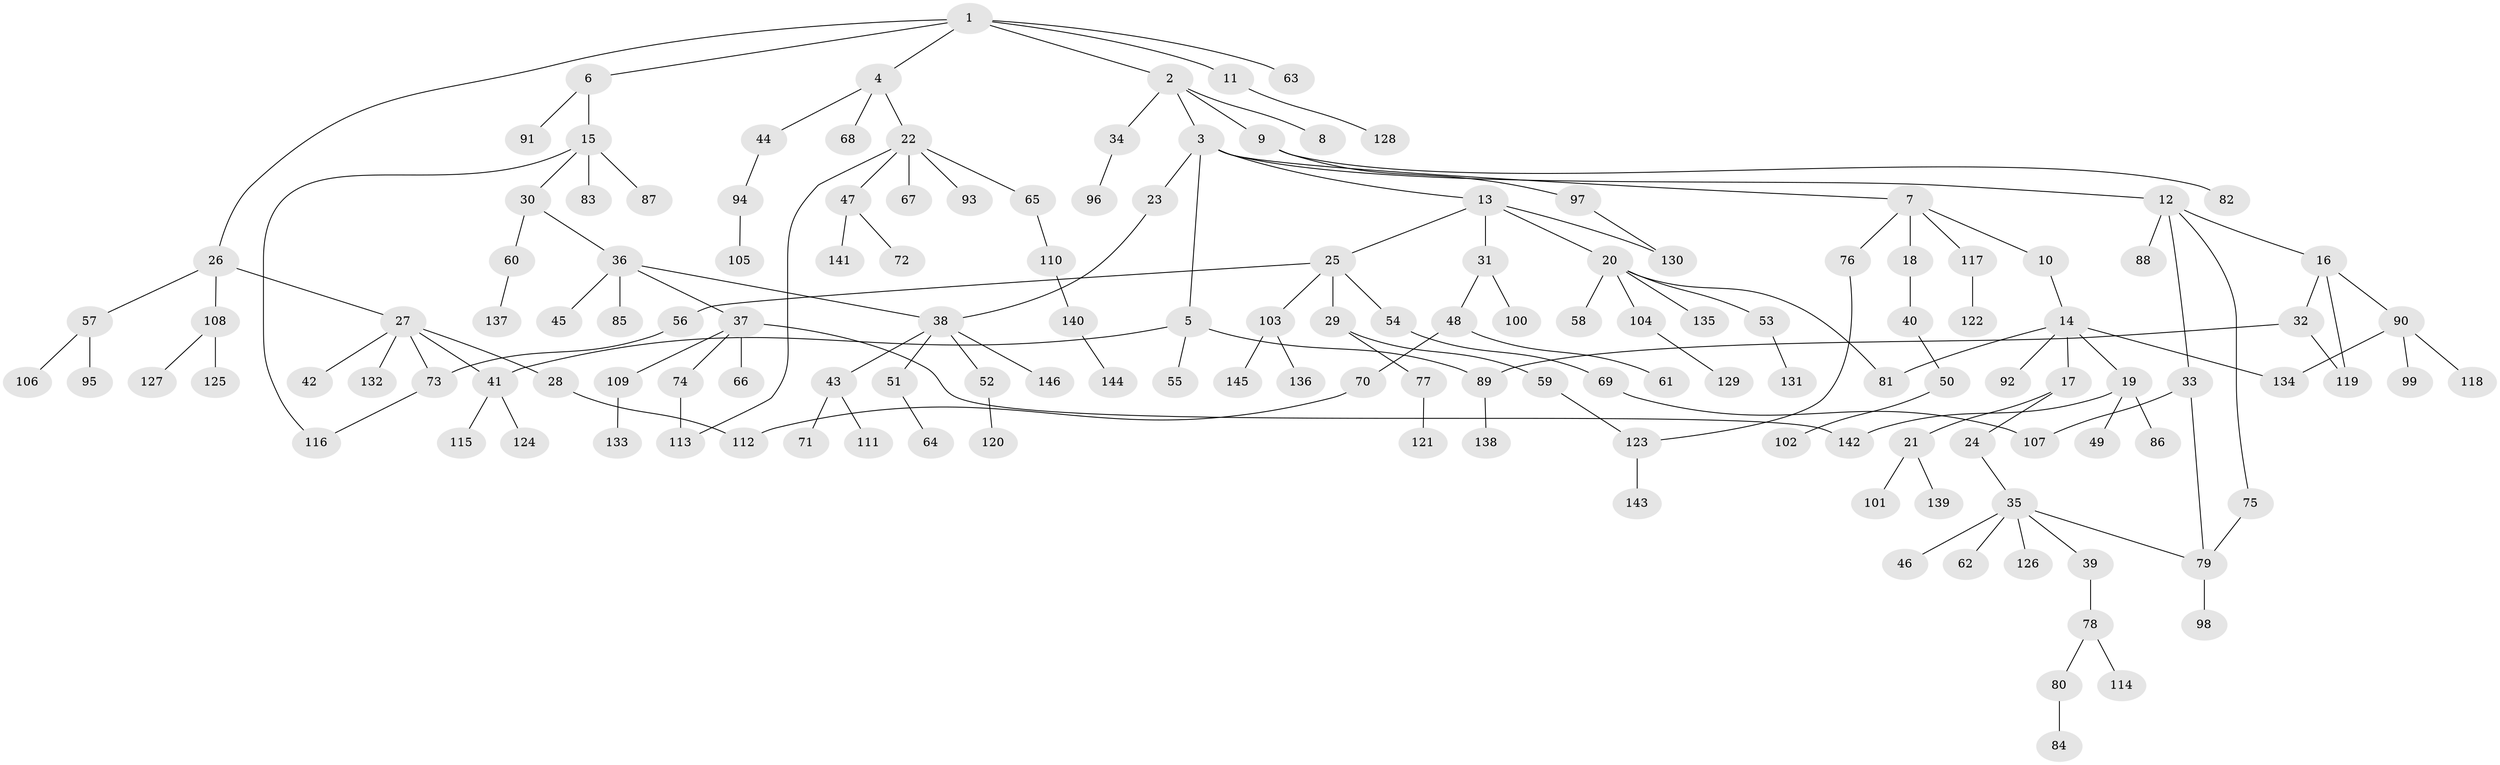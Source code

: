 // Generated by graph-tools (version 1.1) at 2025/13/03/09/25 04:13:18]
// undirected, 146 vertices, 161 edges
graph export_dot {
graph [start="1"]
  node [color=gray90,style=filled];
  1;
  2;
  3;
  4;
  5;
  6;
  7;
  8;
  9;
  10;
  11;
  12;
  13;
  14;
  15;
  16;
  17;
  18;
  19;
  20;
  21;
  22;
  23;
  24;
  25;
  26;
  27;
  28;
  29;
  30;
  31;
  32;
  33;
  34;
  35;
  36;
  37;
  38;
  39;
  40;
  41;
  42;
  43;
  44;
  45;
  46;
  47;
  48;
  49;
  50;
  51;
  52;
  53;
  54;
  55;
  56;
  57;
  58;
  59;
  60;
  61;
  62;
  63;
  64;
  65;
  66;
  67;
  68;
  69;
  70;
  71;
  72;
  73;
  74;
  75;
  76;
  77;
  78;
  79;
  80;
  81;
  82;
  83;
  84;
  85;
  86;
  87;
  88;
  89;
  90;
  91;
  92;
  93;
  94;
  95;
  96;
  97;
  98;
  99;
  100;
  101;
  102;
  103;
  104;
  105;
  106;
  107;
  108;
  109;
  110;
  111;
  112;
  113;
  114;
  115;
  116;
  117;
  118;
  119;
  120;
  121;
  122;
  123;
  124;
  125;
  126;
  127;
  128;
  129;
  130;
  131;
  132;
  133;
  134;
  135;
  136;
  137;
  138;
  139;
  140;
  141;
  142;
  143;
  144;
  145;
  146;
  1 -- 2;
  1 -- 4;
  1 -- 6;
  1 -- 11;
  1 -- 26;
  1 -- 63;
  2 -- 3;
  2 -- 8;
  2 -- 9;
  2 -- 34;
  3 -- 5;
  3 -- 7;
  3 -- 12;
  3 -- 13;
  3 -- 23;
  4 -- 22;
  4 -- 44;
  4 -- 68;
  5 -- 55;
  5 -- 89;
  5 -- 41;
  6 -- 15;
  6 -- 91;
  7 -- 10;
  7 -- 18;
  7 -- 76;
  7 -- 117;
  9 -- 82;
  9 -- 97;
  10 -- 14;
  11 -- 128;
  12 -- 16;
  12 -- 33;
  12 -- 75;
  12 -- 88;
  13 -- 20;
  13 -- 25;
  13 -- 31;
  13 -- 130;
  14 -- 17;
  14 -- 19;
  14 -- 92;
  14 -- 134;
  14 -- 81;
  15 -- 30;
  15 -- 83;
  15 -- 87;
  15 -- 116;
  16 -- 32;
  16 -- 90;
  16 -- 119;
  17 -- 21;
  17 -- 24;
  18 -- 40;
  19 -- 49;
  19 -- 86;
  19 -- 142;
  20 -- 53;
  20 -- 58;
  20 -- 81;
  20 -- 104;
  20 -- 135;
  21 -- 101;
  21 -- 139;
  22 -- 47;
  22 -- 65;
  22 -- 67;
  22 -- 93;
  22 -- 113;
  23 -- 38;
  24 -- 35;
  25 -- 29;
  25 -- 54;
  25 -- 56;
  25 -- 103;
  26 -- 27;
  26 -- 57;
  26 -- 108;
  27 -- 28;
  27 -- 41;
  27 -- 42;
  27 -- 73;
  27 -- 132;
  28 -- 112;
  29 -- 59;
  29 -- 77;
  30 -- 36;
  30 -- 60;
  31 -- 48;
  31 -- 100;
  32 -- 119;
  32 -- 89;
  33 -- 107;
  33 -- 79;
  34 -- 96;
  35 -- 39;
  35 -- 46;
  35 -- 62;
  35 -- 79;
  35 -- 126;
  36 -- 37;
  36 -- 38;
  36 -- 45;
  36 -- 85;
  37 -- 66;
  37 -- 74;
  37 -- 109;
  37 -- 142;
  38 -- 43;
  38 -- 51;
  38 -- 52;
  38 -- 146;
  39 -- 78;
  40 -- 50;
  41 -- 115;
  41 -- 124;
  43 -- 71;
  43 -- 111;
  44 -- 94;
  47 -- 72;
  47 -- 141;
  48 -- 61;
  48 -- 70;
  50 -- 102;
  51 -- 64;
  52 -- 120;
  53 -- 131;
  54 -- 69;
  56 -- 73;
  57 -- 95;
  57 -- 106;
  59 -- 123;
  60 -- 137;
  65 -- 110;
  69 -- 107;
  70 -- 112;
  73 -- 116;
  74 -- 113;
  75 -- 79;
  76 -- 123;
  77 -- 121;
  78 -- 80;
  78 -- 114;
  79 -- 98;
  80 -- 84;
  89 -- 138;
  90 -- 99;
  90 -- 118;
  90 -- 134;
  94 -- 105;
  97 -- 130;
  103 -- 136;
  103 -- 145;
  104 -- 129;
  108 -- 125;
  108 -- 127;
  109 -- 133;
  110 -- 140;
  117 -- 122;
  123 -- 143;
  140 -- 144;
}
